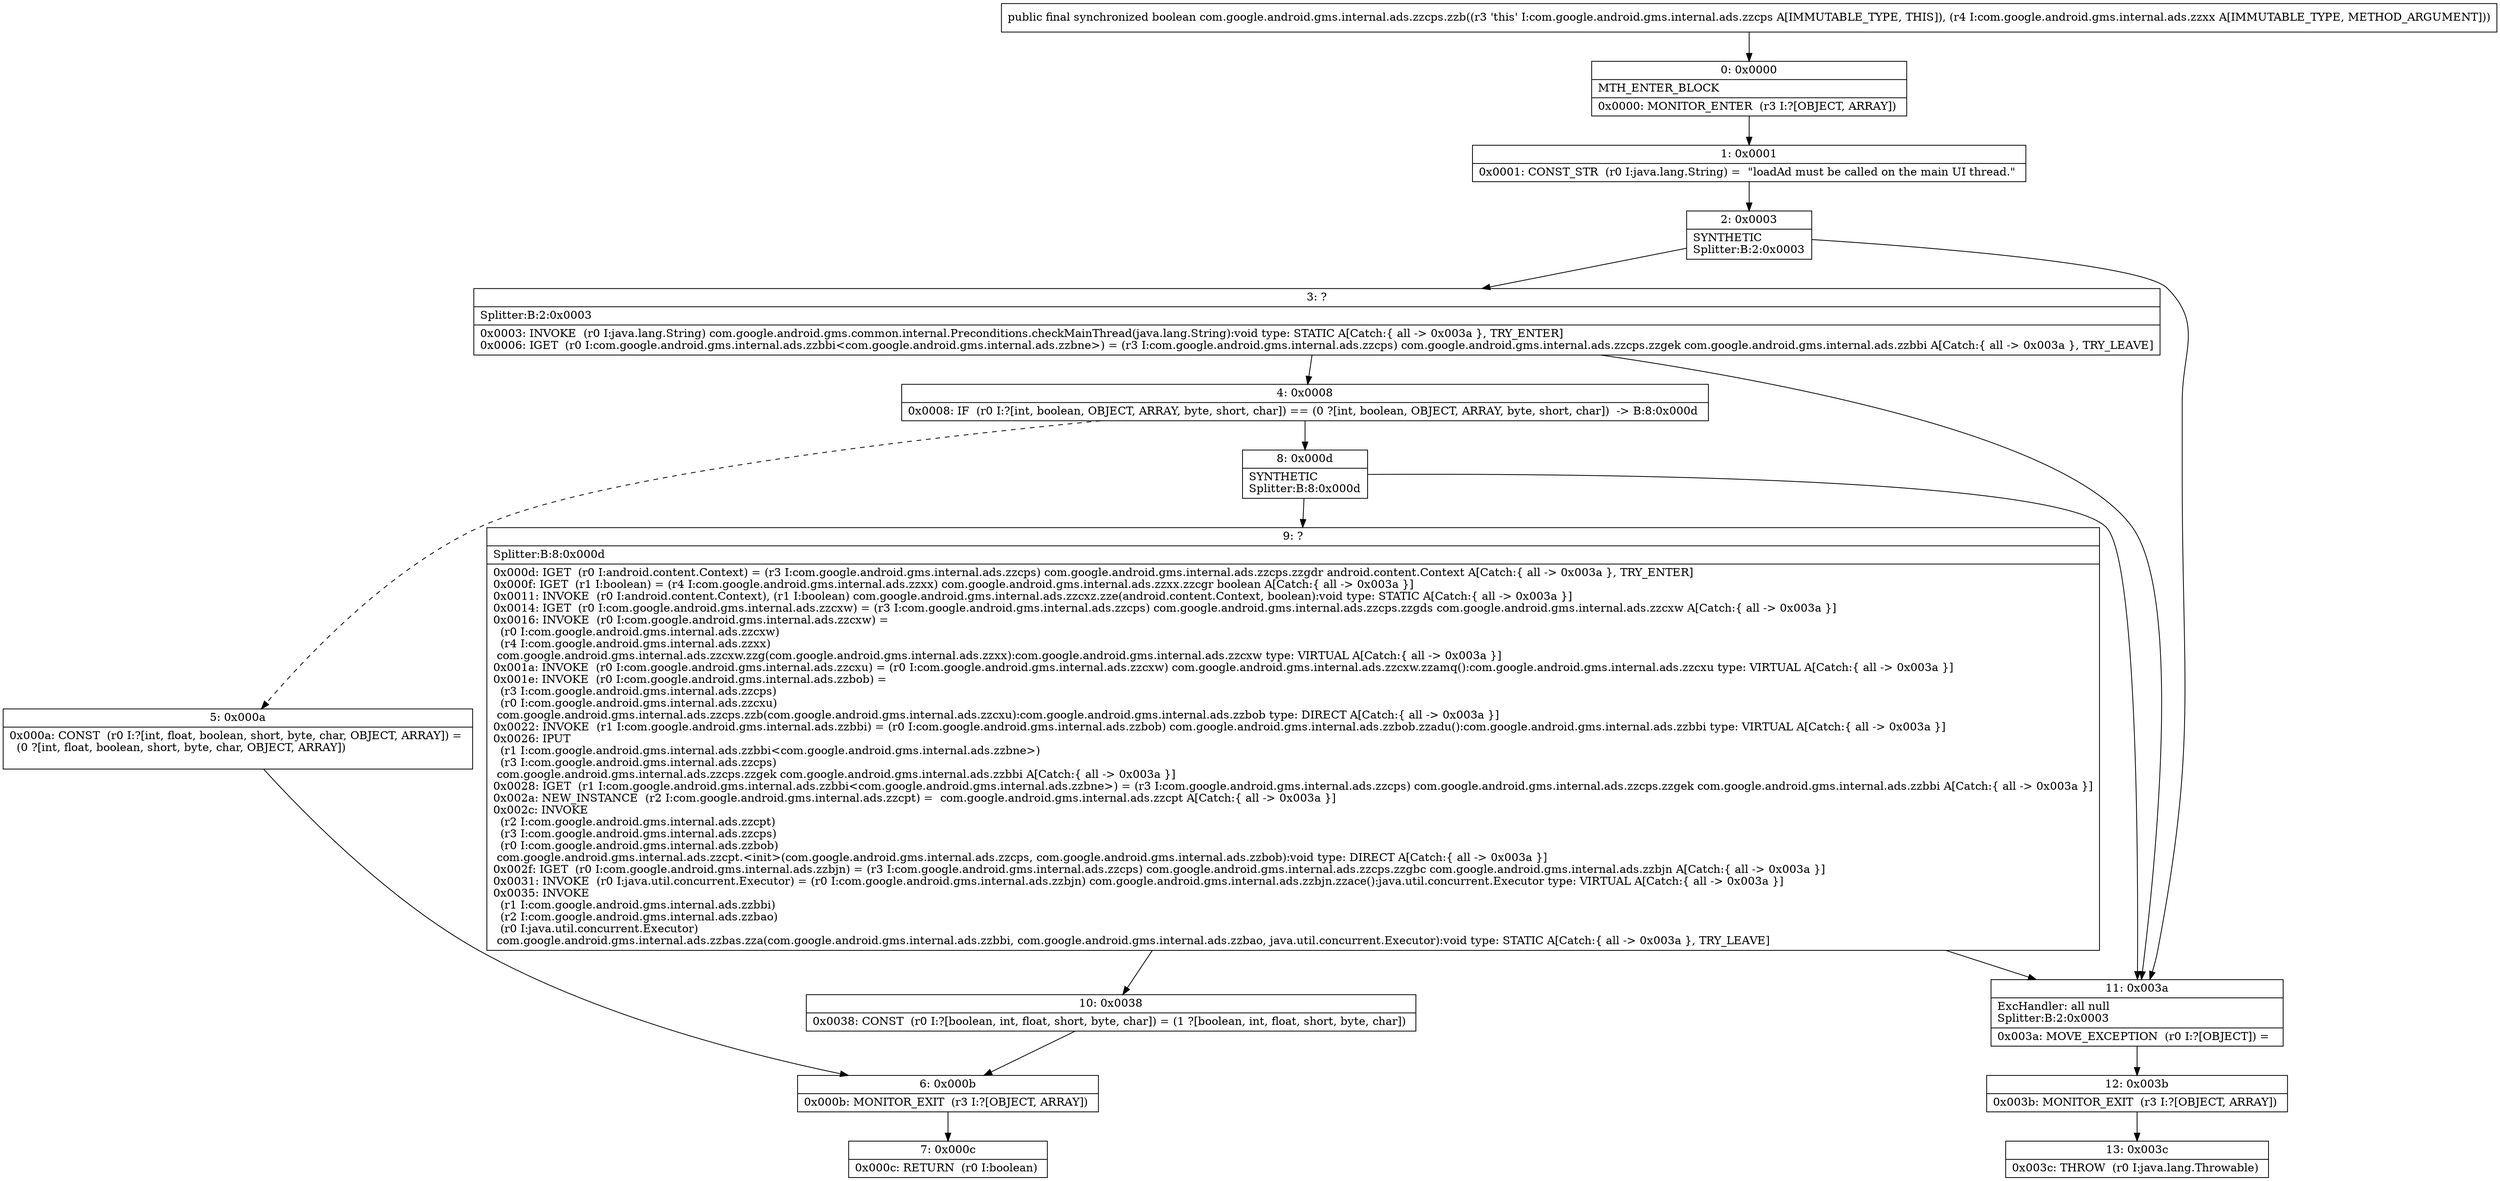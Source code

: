 digraph "CFG forcom.google.android.gms.internal.ads.zzcps.zzb(Lcom\/google\/android\/gms\/internal\/ads\/zzxx;)Z" {
Node_0 [shape=record,label="{0\:\ 0x0000|MTH_ENTER_BLOCK\l|0x0000: MONITOR_ENTER  (r3 I:?[OBJECT, ARRAY]) \l}"];
Node_1 [shape=record,label="{1\:\ 0x0001|0x0001: CONST_STR  (r0 I:java.lang.String) =  \"loadAd must be called on the main UI thread.\" \l}"];
Node_2 [shape=record,label="{2\:\ 0x0003|SYNTHETIC\lSplitter:B:2:0x0003\l}"];
Node_3 [shape=record,label="{3\:\ ?|Splitter:B:2:0x0003\l|0x0003: INVOKE  (r0 I:java.lang.String) com.google.android.gms.common.internal.Preconditions.checkMainThread(java.lang.String):void type: STATIC A[Catch:\{ all \-\> 0x003a \}, TRY_ENTER]\l0x0006: IGET  (r0 I:com.google.android.gms.internal.ads.zzbbi\<com.google.android.gms.internal.ads.zzbne\>) = (r3 I:com.google.android.gms.internal.ads.zzcps) com.google.android.gms.internal.ads.zzcps.zzgek com.google.android.gms.internal.ads.zzbbi A[Catch:\{ all \-\> 0x003a \}, TRY_LEAVE]\l}"];
Node_4 [shape=record,label="{4\:\ 0x0008|0x0008: IF  (r0 I:?[int, boolean, OBJECT, ARRAY, byte, short, char]) == (0 ?[int, boolean, OBJECT, ARRAY, byte, short, char])  \-\> B:8:0x000d \l}"];
Node_5 [shape=record,label="{5\:\ 0x000a|0x000a: CONST  (r0 I:?[int, float, boolean, short, byte, char, OBJECT, ARRAY]) = \l  (0 ?[int, float, boolean, short, byte, char, OBJECT, ARRAY])\l \l}"];
Node_6 [shape=record,label="{6\:\ 0x000b|0x000b: MONITOR_EXIT  (r3 I:?[OBJECT, ARRAY]) \l}"];
Node_7 [shape=record,label="{7\:\ 0x000c|0x000c: RETURN  (r0 I:boolean) \l}"];
Node_8 [shape=record,label="{8\:\ 0x000d|SYNTHETIC\lSplitter:B:8:0x000d\l}"];
Node_9 [shape=record,label="{9\:\ ?|Splitter:B:8:0x000d\l|0x000d: IGET  (r0 I:android.content.Context) = (r3 I:com.google.android.gms.internal.ads.zzcps) com.google.android.gms.internal.ads.zzcps.zzgdr android.content.Context A[Catch:\{ all \-\> 0x003a \}, TRY_ENTER]\l0x000f: IGET  (r1 I:boolean) = (r4 I:com.google.android.gms.internal.ads.zzxx) com.google.android.gms.internal.ads.zzxx.zzcgr boolean A[Catch:\{ all \-\> 0x003a \}]\l0x0011: INVOKE  (r0 I:android.content.Context), (r1 I:boolean) com.google.android.gms.internal.ads.zzcxz.zze(android.content.Context, boolean):void type: STATIC A[Catch:\{ all \-\> 0x003a \}]\l0x0014: IGET  (r0 I:com.google.android.gms.internal.ads.zzcxw) = (r3 I:com.google.android.gms.internal.ads.zzcps) com.google.android.gms.internal.ads.zzcps.zzgds com.google.android.gms.internal.ads.zzcxw A[Catch:\{ all \-\> 0x003a \}]\l0x0016: INVOKE  (r0 I:com.google.android.gms.internal.ads.zzcxw) = \l  (r0 I:com.google.android.gms.internal.ads.zzcxw)\l  (r4 I:com.google.android.gms.internal.ads.zzxx)\l com.google.android.gms.internal.ads.zzcxw.zzg(com.google.android.gms.internal.ads.zzxx):com.google.android.gms.internal.ads.zzcxw type: VIRTUAL A[Catch:\{ all \-\> 0x003a \}]\l0x001a: INVOKE  (r0 I:com.google.android.gms.internal.ads.zzcxu) = (r0 I:com.google.android.gms.internal.ads.zzcxw) com.google.android.gms.internal.ads.zzcxw.zzamq():com.google.android.gms.internal.ads.zzcxu type: VIRTUAL A[Catch:\{ all \-\> 0x003a \}]\l0x001e: INVOKE  (r0 I:com.google.android.gms.internal.ads.zzbob) = \l  (r3 I:com.google.android.gms.internal.ads.zzcps)\l  (r0 I:com.google.android.gms.internal.ads.zzcxu)\l com.google.android.gms.internal.ads.zzcps.zzb(com.google.android.gms.internal.ads.zzcxu):com.google.android.gms.internal.ads.zzbob type: DIRECT A[Catch:\{ all \-\> 0x003a \}]\l0x0022: INVOKE  (r1 I:com.google.android.gms.internal.ads.zzbbi) = (r0 I:com.google.android.gms.internal.ads.zzbob) com.google.android.gms.internal.ads.zzbob.zzadu():com.google.android.gms.internal.ads.zzbbi type: VIRTUAL A[Catch:\{ all \-\> 0x003a \}]\l0x0026: IPUT  \l  (r1 I:com.google.android.gms.internal.ads.zzbbi\<com.google.android.gms.internal.ads.zzbne\>)\l  (r3 I:com.google.android.gms.internal.ads.zzcps)\l com.google.android.gms.internal.ads.zzcps.zzgek com.google.android.gms.internal.ads.zzbbi A[Catch:\{ all \-\> 0x003a \}]\l0x0028: IGET  (r1 I:com.google.android.gms.internal.ads.zzbbi\<com.google.android.gms.internal.ads.zzbne\>) = (r3 I:com.google.android.gms.internal.ads.zzcps) com.google.android.gms.internal.ads.zzcps.zzgek com.google.android.gms.internal.ads.zzbbi A[Catch:\{ all \-\> 0x003a \}]\l0x002a: NEW_INSTANCE  (r2 I:com.google.android.gms.internal.ads.zzcpt) =  com.google.android.gms.internal.ads.zzcpt A[Catch:\{ all \-\> 0x003a \}]\l0x002c: INVOKE  \l  (r2 I:com.google.android.gms.internal.ads.zzcpt)\l  (r3 I:com.google.android.gms.internal.ads.zzcps)\l  (r0 I:com.google.android.gms.internal.ads.zzbob)\l com.google.android.gms.internal.ads.zzcpt.\<init\>(com.google.android.gms.internal.ads.zzcps, com.google.android.gms.internal.ads.zzbob):void type: DIRECT A[Catch:\{ all \-\> 0x003a \}]\l0x002f: IGET  (r0 I:com.google.android.gms.internal.ads.zzbjn) = (r3 I:com.google.android.gms.internal.ads.zzcps) com.google.android.gms.internal.ads.zzcps.zzgbc com.google.android.gms.internal.ads.zzbjn A[Catch:\{ all \-\> 0x003a \}]\l0x0031: INVOKE  (r0 I:java.util.concurrent.Executor) = (r0 I:com.google.android.gms.internal.ads.zzbjn) com.google.android.gms.internal.ads.zzbjn.zzace():java.util.concurrent.Executor type: VIRTUAL A[Catch:\{ all \-\> 0x003a \}]\l0x0035: INVOKE  \l  (r1 I:com.google.android.gms.internal.ads.zzbbi)\l  (r2 I:com.google.android.gms.internal.ads.zzbao)\l  (r0 I:java.util.concurrent.Executor)\l com.google.android.gms.internal.ads.zzbas.zza(com.google.android.gms.internal.ads.zzbbi, com.google.android.gms.internal.ads.zzbao, java.util.concurrent.Executor):void type: STATIC A[Catch:\{ all \-\> 0x003a \}, TRY_LEAVE]\l}"];
Node_10 [shape=record,label="{10\:\ 0x0038|0x0038: CONST  (r0 I:?[boolean, int, float, short, byte, char]) = (1 ?[boolean, int, float, short, byte, char]) \l}"];
Node_11 [shape=record,label="{11\:\ 0x003a|ExcHandler: all null\lSplitter:B:2:0x0003\l|0x003a: MOVE_EXCEPTION  (r0 I:?[OBJECT]) =  \l}"];
Node_12 [shape=record,label="{12\:\ 0x003b|0x003b: MONITOR_EXIT  (r3 I:?[OBJECT, ARRAY]) \l}"];
Node_13 [shape=record,label="{13\:\ 0x003c|0x003c: THROW  (r0 I:java.lang.Throwable) \l}"];
MethodNode[shape=record,label="{public final synchronized boolean com.google.android.gms.internal.ads.zzcps.zzb((r3 'this' I:com.google.android.gms.internal.ads.zzcps A[IMMUTABLE_TYPE, THIS]), (r4 I:com.google.android.gms.internal.ads.zzxx A[IMMUTABLE_TYPE, METHOD_ARGUMENT])) }"];
MethodNode -> Node_0;
Node_0 -> Node_1;
Node_1 -> Node_2;
Node_2 -> Node_3;
Node_2 -> Node_11;
Node_3 -> Node_4;
Node_3 -> Node_11;
Node_4 -> Node_5[style=dashed];
Node_4 -> Node_8;
Node_5 -> Node_6;
Node_6 -> Node_7;
Node_8 -> Node_9;
Node_8 -> Node_11;
Node_9 -> Node_10;
Node_9 -> Node_11;
Node_10 -> Node_6;
Node_11 -> Node_12;
Node_12 -> Node_13;
}


